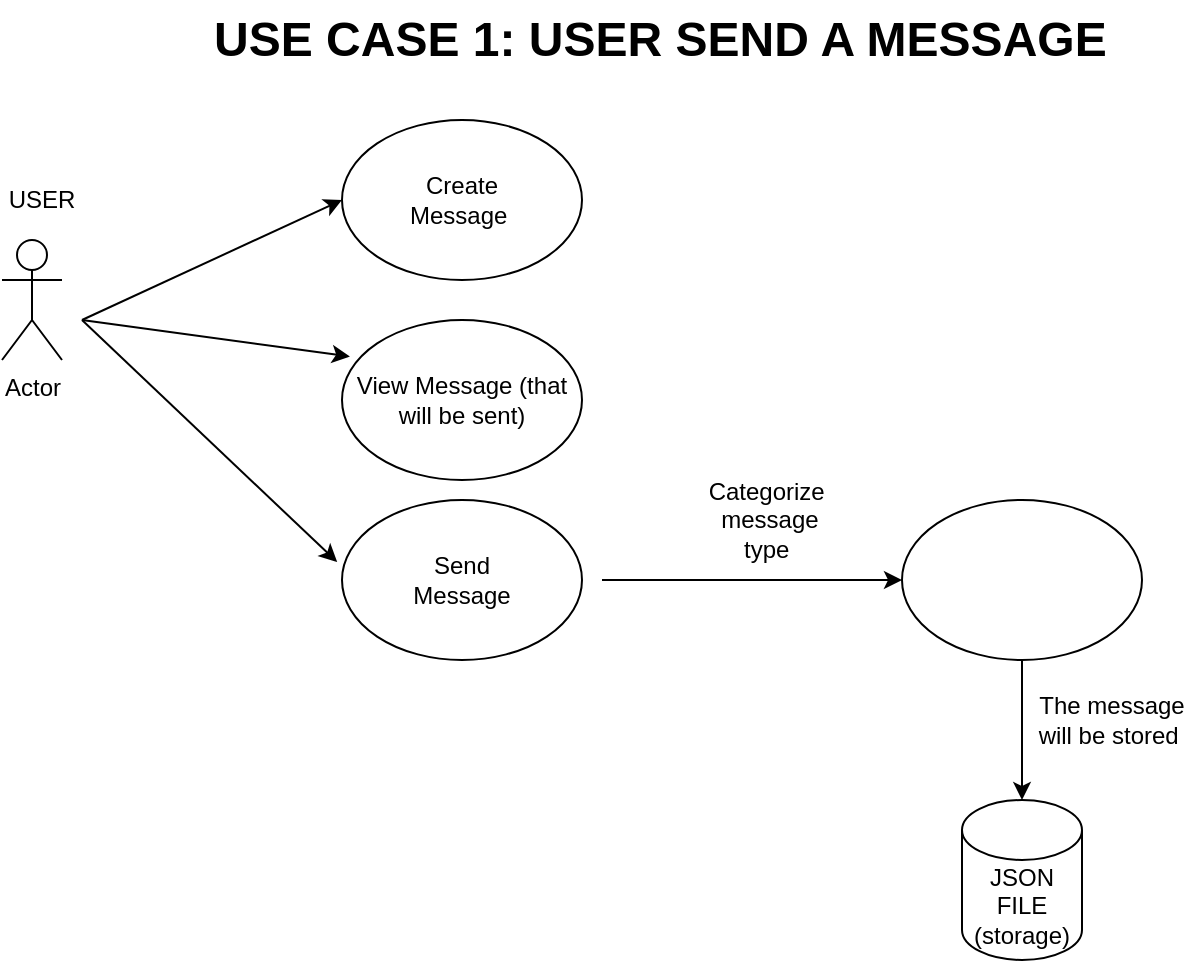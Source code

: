 <mxfile version="13.7.9" type="device"><diagram id="INpSBJSFN-a0VHKkRVZO" name="Page-1"><mxGraphModel dx="1550" dy="868" grid="1" gridSize="10" guides="1" tooltips="1" connect="1" arrows="1" fold="1" page="1" pageScale="1" pageWidth="827" pageHeight="1169" math="0" shadow="0"><root><mxCell id="0"/><mxCell id="1" parent="0"/><mxCell id="GNn6w4ukctvy5yZhYekU-2" value="" style="ellipse;whiteSpace=wrap;html=1;" vertex="1" parent="1"><mxGeometry x="270" y="70" width="120" height="80" as="geometry"/></mxCell><mxCell id="GNn6w4ukctvy5yZhYekU-3" value="Create Message&amp;nbsp;" style="text;html=1;strokeColor=none;fillColor=none;align=center;verticalAlign=middle;whiteSpace=wrap;rounded=0;" vertex="1" parent="1"><mxGeometry x="285" y="100" width="90" height="20" as="geometry"/></mxCell><mxCell id="GNn6w4ukctvy5yZhYekU-4" value="" style="ellipse;whiteSpace=wrap;html=1;" vertex="1" parent="1"><mxGeometry x="270" y="260" width="120" height="80" as="geometry"/></mxCell><mxCell id="GNn6w4ukctvy5yZhYekU-5" value="Send Message" style="text;html=1;strokeColor=none;fillColor=none;align=center;verticalAlign=middle;whiteSpace=wrap;rounded=0;" vertex="1" parent="1"><mxGeometry x="310" y="290" width="40" height="20" as="geometry"/></mxCell><mxCell id="GNn6w4ukctvy5yZhYekU-6" value="Actor" style="shape=umlActor;verticalLabelPosition=bottom;verticalAlign=top;html=1;outlineConnect=0;" vertex="1" parent="1"><mxGeometry x="100" y="130" width="30" height="60" as="geometry"/></mxCell><mxCell id="GNn6w4ukctvy5yZhYekU-7" value="USE CASE 1: USER SEND A MESSAGE&amp;nbsp;" style="text;strokeColor=none;fillColor=none;html=1;fontSize=24;fontStyle=1;verticalAlign=middle;align=center;" vertex="1" parent="1"><mxGeometry x="364" y="10" width="136" height="40" as="geometry"/></mxCell><mxCell id="GNn6w4ukctvy5yZhYekU-8" value="View Message (that&lt;br&gt;will be sent)" style="ellipse;whiteSpace=wrap;html=1;" vertex="1" parent="1"><mxGeometry x="270" y="170" width="120" height="80" as="geometry"/></mxCell><mxCell id="GNn6w4ukctvy5yZhYekU-10" value="" style="endArrow=classic;html=1;entryX=0;entryY=0.5;entryDx=0;entryDy=0;" edge="1" parent="1" target="GNn6w4ukctvy5yZhYekU-2"><mxGeometry width="50" height="50" relative="1" as="geometry"><mxPoint x="140" y="170" as="sourcePoint"/><mxPoint x="190" y="120" as="targetPoint"/></mxGeometry></mxCell><mxCell id="GNn6w4ukctvy5yZhYekU-11" value="" style="endArrow=classic;html=1;entryX=-0.02;entryY=0.388;entryDx=0;entryDy=0;entryPerimeter=0;" edge="1" parent="1" target="GNn6w4ukctvy5yZhYekU-4"><mxGeometry width="50" height="50" relative="1" as="geometry"><mxPoint x="140" y="170" as="sourcePoint"/><mxPoint x="190" y="130" as="targetPoint"/></mxGeometry></mxCell><mxCell id="GNn6w4ukctvy5yZhYekU-12" value="" style="endArrow=classic;html=1;entryX=0.033;entryY=0.228;entryDx=0;entryDy=0;entryPerimeter=0;" edge="1" parent="1" target="GNn6w4ukctvy5yZhYekU-8"><mxGeometry width="50" height="50" relative="1" as="geometry"><mxPoint x="140" y="170" as="sourcePoint"/><mxPoint x="190" y="150" as="targetPoint"/></mxGeometry></mxCell><mxCell id="GNn6w4ukctvy5yZhYekU-13" value="USER" style="text;html=1;strokeColor=none;fillColor=none;align=center;verticalAlign=middle;whiteSpace=wrap;rounded=0;" vertex="1" parent="1"><mxGeometry x="100" y="100" width="40" height="20" as="geometry"/></mxCell><mxCell id="GNn6w4ukctvy5yZhYekU-16" value="JSON FILE&lt;br&gt;(storage)" style="shape=cylinder3;whiteSpace=wrap;html=1;boundedLbl=1;backgroundOutline=1;size=15;" vertex="1" parent="1"><mxGeometry x="580" y="410" width="60" height="80" as="geometry"/></mxCell><mxCell id="GNn6w4ukctvy5yZhYekU-18" value="The message will be stored&amp;nbsp;" style="text;html=1;strokeColor=none;fillColor=none;align=center;verticalAlign=middle;whiteSpace=wrap;rounded=0;" vertex="1" parent="1"><mxGeometry x="610" y="360" width="90" height="20" as="geometry"/></mxCell><mxCell id="GNn6w4ukctvy5yZhYekU-19" value="" style="ellipse;whiteSpace=wrap;html=1;" vertex="1" parent="1"><mxGeometry x="550" y="260" width="120" height="80" as="geometry"/></mxCell><mxCell id="GNn6w4ukctvy5yZhYekU-20" value="Categorize&amp;nbsp;&lt;br&gt;message type&amp;nbsp;" style="text;html=1;strokeColor=none;fillColor=none;align=center;verticalAlign=middle;whiteSpace=wrap;rounded=0;" vertex="1" parent="1"><mxGeometry x="464" y="260" width="40" height="20" as="geometry"/></mxCell><mxCell id="GNn6w4ukctvy5yZhYekU-21" value="" style="endArrow=classic;html=1;entryX=0;entryY=0.5;entryDx=0;entryDy=0;" edge="1" parent="1" target="GNn6w4ukctvy5yZhYekU-19"><mxGeometry width="50" height="50" relative="1" as="geometry"><mxPoint x="400" y="300" as="sourcePoint"/><mxPoint x="440" y="270" as="targetPoint"/></mxGeometry></mxCell><mxCell id="GNn6w4ukctvy5yZhYekU-22" value="" style="endArrow=classic;html=1;entryX=0.5;entryY=0;entryDx=0;entryDy=0;entryPerimeter=0;exitX=0.5;exitY=1;exitDx=0;exitDy=0;" edge="1" parent="1" source="GNn6w4ukctvy5yZhYekU-19" target="GNn6w4ukctvy5yZhYekU-16"><mxGeometry width="50" height="50" relative="1" as="geometry"><mxPoint x="480" y="400" as="sourcePoint"/><mxPoint x="530" y="350" as="targetPoint"/></mxGeometry></mxCell></root></mxGraphModel></diagram></mxfile>